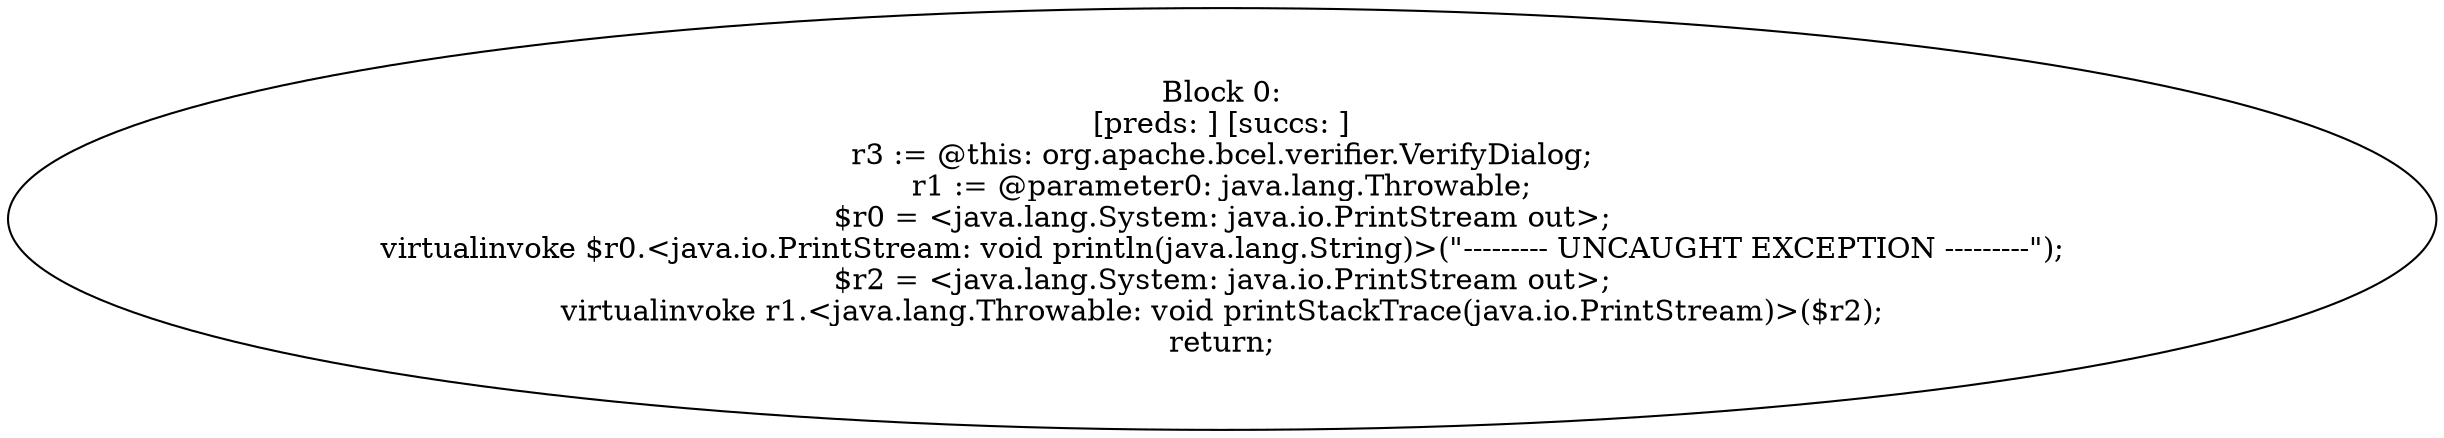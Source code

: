 digraph "unitGraph" {
    "Block 0:
[preds: ] [succs: ]
r3 := @this: org.apache.bcel.verifier.VerifyDialog;
r1 := @parameter0: java.lang.Throwable;
$r0 = <java.lang.System: java.io.PrintStream out>;
virtualinvoke $r0.<java.io.PrintStream: void println(java.lang.String)>(\"--------- UNCAUGHT EXCEPTION ---------\");
$r2 = <java.lang.System: java.io.PrintStream out>;
virtualinvoke r1.<java.lang.Throwable: void printStackTrace(java.io.PrintStream)>($r2);
return;
"
}
